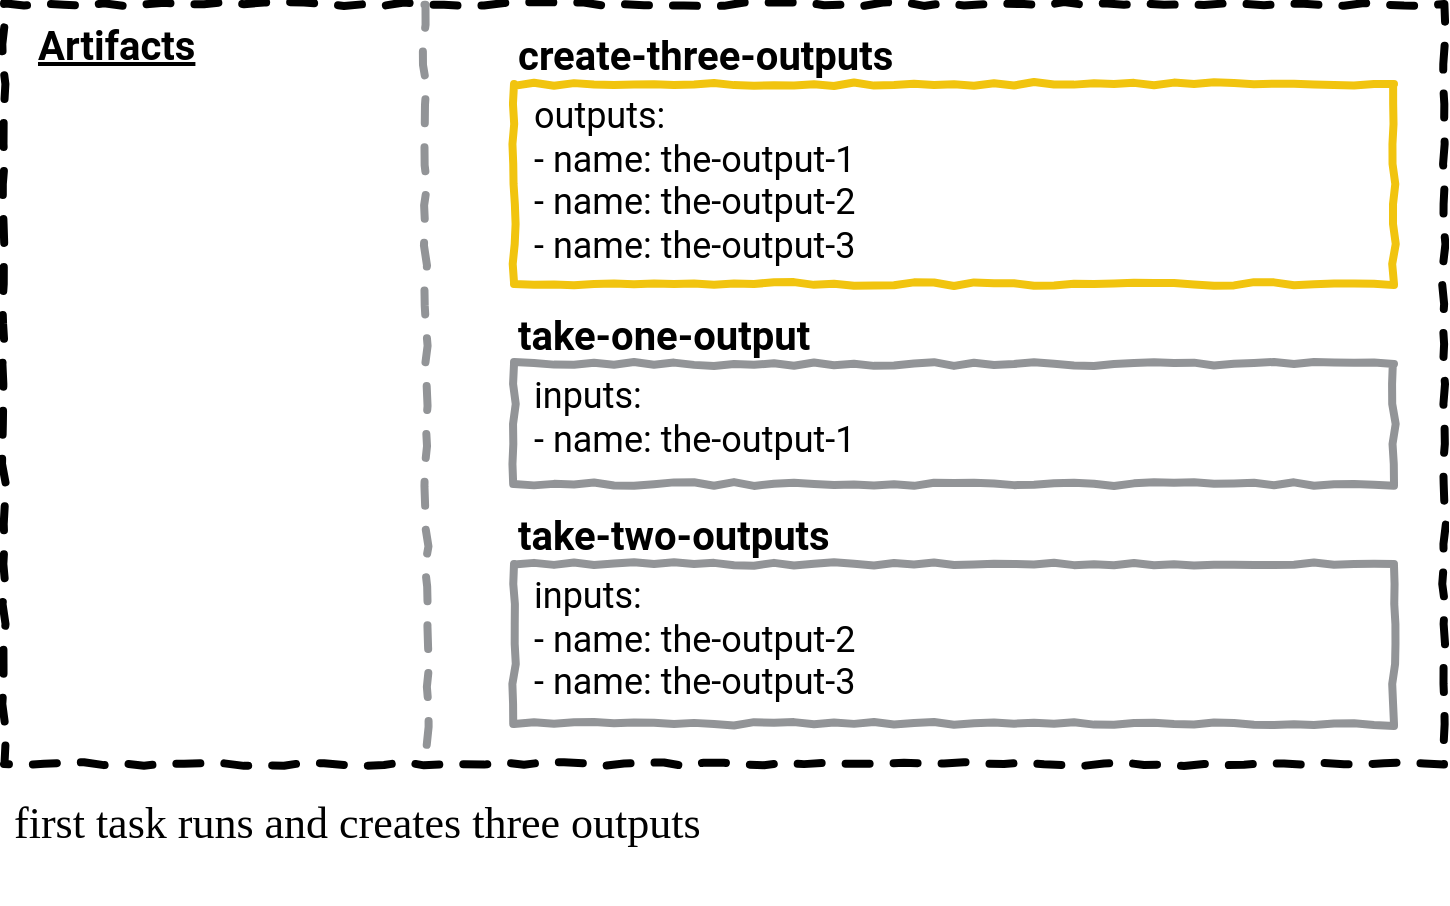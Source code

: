 <mxfile version="13.0.3" type="device" pages="7"><diagram id="9t1ggBxOnCQHxcBDeTWR" name="01"><mxGraphModel dx="737" dy="669" grid="1" gridSize="10" guides="1" tooltips="1" connect="1" arrows="0" fold="1" page="1" pageScale="1" pageWidth="850" pageHeight="1100" math="0" shadow="0" extFonts="Roboto^https://fonts.googleapis.com/css?family=Roboto|Patrick Hand^https://fonts.googleapis.com/css?family=Patrick+Hand"><root><mxCell id="0"/><mxCell id="2QSZ0C084v6sTxYEn1Su-6" value="Untitled Layer" parent="0"/><mxCell id="2QSZ0C084v6sTxYEn1Su-1" value="" style="whiteSpace=wrap;html=1;dashed=1;strokeWidth=4;comic=1;fillColor=none;spacing=2;" parent="2QSZ0C084v6sTxYEn1Su-6" vertex="1"><mxGeometry x="65" y="320" width="720" height="380" as="geometry"/></mxCell><mxCell id="2QSZ0C084v6sTxYEn1Su-10" value="first task runs and creates three outputs" style="text;html=1;strokeColor=none;fillColor=none;align=left;verticalAlign=top;whiteSpace=wrap;rounded=0;comic=1;fontFamily=Patrick Hand;FType=g;fontSize=22;" parent="2QSZ0C084v6sTxYEn1Su-6" vertex="1"><mxGeometry x="68" y="710" width="715" height="60" as="geometry"/></mxCell><mxCell id="2QSZ0C084v6sTxYEn1Su-18" value="" style="group;comic=0;" parent="2QSZ0C084v6sTxYEn1Su-6" vertex="1" connectable="0"><mxGeometry x="320" y="360" width="440" height="100" as="geometry"/></mxCell><mxCell id="2QSZ0C084v6sTxYEn1Su-12" value="&lt;b&gt;create-three-outputs&lt;br&gt;&lt;/b&gt;" style="rounded=0;whiteSpace=wrap;html=1;comic=1;strokeWidth=4;fillColor=none;fontFamily=Roboto;fontSize=20;align=left;labelPosition=center;verticalLabelPosition=top;verticalAlign=bottom;strokeColor=#f1c40f;fontColor=#000000;" parent="2QSZ0C084v6sTxYEn1Su-18" vertex="1"><mxGeometry width="440" height="100" as="geometry"/></mxCell><mxCell id="2QSZ0C084v6sTxYEn1Su-17" value="outputs:&lt;br&gt;- name: the-output-1&lt;br&gt;- name: the-output-2&lt;br&gt;- name: the-output-3" style="text;strokeColor=none;fillColor=none;align=left;verticalAlign=top;rounded=0;comic=1;fontFamily=Roboto;fontSize=18;spacing=0;labelPosition=center;verticalLabelPosition=middle;html=1;" parent="2QSZ0C084v6sTxYEn1Su-18" vertex="1"><mxGeometry x="10" width="190" height="50" as="geometry"/></mxCell><mxCell id="2QSZ0C084v6sTxYEn1Su-19" value="" style="group" parent="2QSZ0C084v6sTxYEn1Su-6" vertex="1" connectable="0"><mxGeometry x="320" y="500" width="440" height="100" as="geometry"/></mxCell><mxCell id="2QSZ0C084v6sTxYEn1Su-20" value="&lt;b&gt;take-one-output&lt;br&gt;&lt;/b&gt;" style="rounded=0;whiteSpace=wrap;html=1;comic=1;strokeWidth=4;fillColor=none;fontFamily=Roboto;fontSize=20;align=left;labelPosition=center;verticalLabelPosition=top;verticalAlign=bottom;strokeColor=#929497;" parent="2QSZ0C084v6sTxYEn1Su-19" vertex="1"><mxGeometry width="440" height="60" as="geometry"/></mxCell><mxCell id="2QSZ0C084v6sTxYEn1Su-21" value="inputs:&lt;br&gt;- name: the-output-1" style="text;strokeColor=none;fillColor=none;align=left;verticalAlign=top;rounded=0;comic=1;fontFamily=Roboto;fontSize=18;spacing=0;labelPosition=center;verticalLabelPosition=middle;html=1;" parent="2QSZ0C084v6sTxYEn1Su-19" vertex="1"><mxGeometry x="10" width="190" height="50" as="geometry"/></mxCell><mxCell id="5yH4p8zWgpjLe0zDlxVh-1" value="Artifacts" style="text;html=1;strokeColor=none;fillColor=none;align=left;verticalAlign=middle;whiteSpace=wrap;rounded=0;comic=1;fontStyle=5;fontFamily=Roboto;FType=g;fontSize=20;" parent="2QSZ0C084v6sTxYEn1Su-6" vertex="1"><mxGeometry x="80" y="330" width="90" height="20" as="geometry"/></mxCell><mxCell id="2QSZ0C084v6sTxYEn1Su-5" value="" style="endArrow=none;dashed=1;html=1;strokeWidth=4;comic=1;anchorPointDirection=0;exitX=0.292;exitY=0.001;exitDx=0;exitDy=0;exitPerimeter=0;strokeColor=#929497;entryX=0.294;entryY=1.004;entryDx=0;entryDy=0;entryPerimeter=0;" parent="2QSZ0C084v6sTxYEn1Su-6" source="2QSZ0C084v6sTxYEn1Su-1" edge="1" target="2QSZ0C084v6sTxYEn1Su-1"><mxGeometry width="50" height="50" relative="1" as="geometry"><mxPoint x="275.96" y="329" as="sourcePoint"/><mxPoint x="272" y="700" as="targetPoint"/></mxGeometry></mxCell><mxCell id="M3fkv3V034Qo1cD-mKJY-0" value="" style="group" vertex="1" connectable="0" parent="2QSZ0C084v6sTxYEn1Su-6"><mxGeometry x="320" y="600" width="440" height="100" as="geometry"/></mxCell><mxCell id="M3fkv3V034Qo1cD-mKJY-1" value="&lt;b&gt;take-two-outputs&lt;br&gt;&lt;/b&gt;" style="rounded=0;whiteSpace=wrap;html=1;comic=1;strokeWidth=4;fillColor=none;fontFamily=Roboto;fontSize=20;align=left;labelPosition=center;verticalLabelPosition=top;verticalAlign=bottom;strokeColor=#929497;" vertex="1" parent="M3fkv3V034Qo1cD-mKJY-0"><mxGeometry width="440" height="80" as="geometry"/></mxCell><mxCell id="M3fkv3V034Qo1cD-mKJY-2" value="inputs:&lt;br&gt;- name: the-output-2&lt;br&gt;- name: the-output-3" style="text;strokeColor=none;fillColor=none;align=left;verticalAlign=top;rounded=0;comic=1;fontFamily=Roboto;fontSize=18;spacing=0;labelPosition=center;verticalLabelPosition=middle;html=1;" vertex="1" parent="M3fkv3V034Qo1cD-mKJY-0"><mxGeometry x="10" width="190" height="50" as="geometry"/></mxCell></root></mxGraphModel></diagram><diagram name="Copy of 01" id="8Iaxpbp_WRnChRLUrLs-"><mxGraphModel dx="737" dy="669" grid="1" gridSize="10" guides="1" tooltips="1" connect="1" arrows="0" fold="1" page="1" pageScale="1" pageWidth="850" pageHeight="1100" math="0" shadow="0" extFonts="Roboto^https://fonts.googleapis.com/css?family=Roboto|Patrick Hand^https://fonts.googleapis.com/css?family=Patrick+Hand"><root><mxCell id="mGwAV9hrSUuBUkagv1z_-0"/><mxCell id="mGwAV9hrSUuBUkagv1z_-1" value="Untitled Layer" parent="mGwAV9hrSUuBUkagv1z_-0"/><mxCell id="mGwAV9hrSUuBUkagv1z_-2" value="" style="whiteSpace=wrap;html=1;dashed=1;strokeWidth=4;comic=1;fillColor=none;spacing=2;" vertex="1" parent="mGwAV9hrSUuBUkagv1z_-1"><mxGeometry x="65" y="320" width="720" height="380" as="geometry"/></mxCell><mxCell id="mGwAV9hrSUuBUkagv1z_-3" value="first task runs and creates three outputs" style="text;html=1;strokeColor=none;fillColor=none;align=left;verticalAlign=top;whiteSpace=wrap;rounded=0;comic=1;fontFamily=Patrick Hand;FType=g;fontSize=22;" vertex="1" parent="mGwAV9hrSUuBUkagv1z_-1"><mxGeometry x="68" y="710" width="715" height="60" as="geometry"/></mxCell><mxCell id="mGwAV9hrSUuBUkagv1z_-4" value="" style="group;comic=0;" vertex="1" connectable="0" parent="mGwAV9hrSUuBUkagv1z_-1"><mxGeometry x="320" y="360" width="440" height="100" as="geometry"/></mxCell><mxCell id="mGwAV9hrSUuBUkagv1z_-5" value="&lt;b&gt;create-three-outputs&lt;br&gt;&lt;/b&gt;" style="rounded=0;whiteSpace=wrap;html=1;comic=1;strokeWidth=4;fillColor=none;fontFamily=Roboto;fontSize=20;align=left;labelPosition=center;verticalLabelPosition=top;verticalAlign=bottom;strokeColor=#12c560;fontColor=#000000;" vertex="1" parent="mGwAV9hrSUuBUkagv1z_-4"><mxGeometry width="440" height="100" as="geometry"/></mxCell><mxCell id="mGwAV9hrSUuBUkagv1z_-6" value="outputs:&lt;br&gt;- name: the-output-1&lt;br&gt;- name: the-output-2&lt;br&gt;- name: the-output-3" style="text;strokeColor=none;fillColor=none;align=left;verticalAlign=top;rounded=0;comic=1;fontFamily=Roboto;fontSize=18;spacing=0;labelPosition=center;verticalLabelPosition=middle;html=1;" vertex="1" parent="mGwAV9hrSUuBUkagv1z_-4"><mxGeometry x="10" width="190" height="50" as="geometry"/></mxCell><mxCell id="mGwAV9hrSUuBUkagv1z_-7" value="" style="group" vertex="1" connectable="0" parent="mGwAV9hrSUuBUkagv1z_-1"><mxGeometry x="320" y="500" width="440" height="100" as="geometry"/></mxCell><mxCell id="mGwAV9hrSUuBUkagv1z_-8" value="&lt;b&gt;take-one-output&lt;br&gt;&lt;/b&gt;" style="rounded=0;whiteSpace=wrap;html=1;comic=1;strokeWidth=4;fillColor=none;fontFamily=Roboto;fontSize=20;align=left;labelPosition=center;verticalLabelPosition=top;verticalAlign=bottom;strokeColor=#929497;" vertex="1" parent="mGwAV9hrSUuBUkagv1z_-7"><mxGeometry width="440" height="60" as="geometry"/></mxCell><mxCell id="mGwAV9hrSUuBUkagv1z_-9" value="inputs:&lt;br&gt;- name: the-output-1" style="text;strokeColor=none;fillColor=none;align=left;verticalAlign=top;rounded=0;comic=1;fontFamily=Roboto;fontSize=18;spacing=0;labelPosition=center;verticalLabelPosition=middle;html=1;" vertex="1" parent="mGwAV9hrSUuBUkagv1z_-7"><mxGeometry x="10" width="190" height="50" as="geometry"/></mxCell><mxCell id="mGwAV9hrSUuBUkagv1z_-10" value="Artifacts" style="text;html=1;strokeColor=none;fillColor=none;align=left;verticalAlign=middle;whiteSpace=wrap;rounded=0;comic=1;fontStyle=5;fontFamily=Roboto;FType=g;fontSize=20;" vertex="1" parent="mGwAV9hrSUuBUkagv1z_-1"><mxGeometry x="80" y="330" width="90" height="20" as="geometry"/></mxCell><mxCell id="mGwAV9hrSUuBUkagv1z_-11" value="" style="endArrow=none;dashed=1;html=1;strokeWidth=4;comic=1;anchorPointDirection=0;exitX=0.292;exitY=0.001;exitDx=0;exitDy=0;exitPerimeter=0;strokeColor=#929497;entryX=0.294;entryY=1.004;entryDx=0;entryDy=0;entryPerimeter=0;" edge="1" parent="mGwAV9hrSUuBUkagv1z_-1" source="mGwAV9hrSUuBUkagv1z_-2" target="mGwAV9hrSUuBUkagv1z_-2"><mxGeometry width="50" height="50" relative="1" as="geometry"><mxPoint x="275.96" y="329" as="sourcePoint"/><mxPoint x="272" y="700" as="targetPoint"/></mxGeometry></mxCell><mxCell id="mGwAV9hrSUuBUkagv1z_-12" value="" style="group" vertex="1" connectable="0" parent="mGwAV9hrSUuBUkagv1z_-1"><mxGeometry x="320" y="600" width="440" height="100" as="geometry"/></mxCell><mxCell id="mGwAV9hrSUuBUkagv1z_-13" value="&lt;b&gt;take-two-outputs&lt;br&gt;&lt;/b&gt;" style="rounded=0;whiteSpace=wrap;html=1;comic=1;strokeWidth=4;fillColor=none;fontFamily=Roboto;fontSize=20;align=left;labelPosition=center;verticalLabelPosition=top;verticalAlign=bottom;strokeColor=#929497;" vertex="1" parent="mGwAV9hrSUuBUkagv1z_-12"><mxGeometry width="440" height="80" as="geometry"/></mxCell><mxCell id="mGwAV9hrSUuBUkagv1z_-14" value="inputs:&lt;br&gt;- name: the-output-2&lt;br&gt;- name: the-output-3" style="text;strokeColor=none;fillColor=none;align=left;verticalAlign=top;rounded=0;comic=1;fontFamily=Roboto;fontSize=18;spacing=0;labelPosition=center;verticalLabelPosition=middle;html=1;" vertex="1" parent="mGwAV9hrSUuBUkagv1z_-12"><mxGeometry x="10" width="190" height="50" as="geometry"/></mxCell><mxCell id="9Kq0LtX-aHDnS99FkqGK-0" value="" style="group" vertex="1" connectable="0" parent="mGwAV9hrSUuBUkagv1z_-1"><mxGeometry x="80" y="360" width="160" height="130" as="geometry"/></mxCell><mxCell id="9Kq0LtX-aHDnS99FkqGK-1" value="" style="shape=card;whiteSpace=wrap;html=1;comic=1;strokeWidth=2;fillColor=none;direction=south;" vertex="1" parent="9Kq0LtX-aHDnS99FkqGK-0"><mxGeometry width="160" height="60" as="geometry"/></mxCell><mxCell id="9Kq0LtX-aHDnS99FkqGK-2" value="the-output-1" style="text;html=1;strokeColor=none;fillColor=none;align=left;verticalAlign=middle;whiteSpace=wrap;rounded=0;comic=1;fontFamily=Roboto;fontSize=20;fontStyle=1" vertex="1" parent="9Kq0LtX-aHDnS99FkqGK-0"><mxGeometry x="4" y="3" width="126" height="20" as="geometry"/></mxCell><mxCell id="9Kq0LtX-aHDnS99FkqGK-3" value="./file" style="text;html=1;strokeColor=none;fillColor=none;align=center;verticalAlign=middle;whiteSpace=wrap;rounded=0;comic=1;fontFamily=Roboto;fontSize=18;" vertex="1" parent="9Kq0LtX-aHDnS99FkqGK-0"><mxGeometry x="4" y="32" width="40" height="20" as="geometry"/></mxCell><mxCell id="9Kq0LtX-aHDnS99FkqGK-4" value="" style="endArrow=none;html=1;strokeColor=#000000;strokeWidth=2;fontFamily=Roboto;fontSize=18;exitX=0.5;exitY=1;exitDx=0;exitDy=0;exitPerimeter=0;anchorPointDirection=0;" edge="1" parent="9Kq0LtX-aHDnS99FkqGK-0" source="9Kq0LtX-aHDnS99FkqGK-1"><mxGeometry width="50" height="50" relative="1" as="geometry"><mxPoint x="110" y="80" as="sourcePoint"/><mxPoint x="160" y="30" as="targetPoint"/></mxGeometry></mxCell><mxCell id="APPRxNCk5j44MkCmIzw1-0" value="" style="endArrow=none;html=1;strokeColor=#4A90E2;strokeWidth=2;fontFamily=Roboto;fontSize=20;entryX=-0.001;entryY=0.437;entryDx=0;entryDy=0;entryPerimeter=0;exitX=0.688;exitY=-0.004;exitDx=0;exitDy=0;exitPerimeter=0;startArrow=block;startFill=1;comic=0;curved=1;" edge="1" parent="mGwAV9hrSUuBUkagv1z_-1"><mxGeometry width="50" height="50" relative="1" as="geometry"><mxPoint x="240.64" y="401.28" as="sourcePoint"/><mxPoint x="319.56" y="403.7" as="targetPoint"/><Array as="points"><mxPoint x="290" y="390"/></Array></mxGeometry></mxCell><mxCell id="APPRxNCk5j44MkCmIzw1-1" value="" style="group" vertex="1" connectable="0" parent="mGwAV9hrSUuBUkagv1z_-1"><mxGeometry x="80" y="430" width="160" height="130" as="geometry"/></mxCell><mxCell id="APPRxNCk5j44MkCmIzw1-2" value="" style="shape=card;whiteSpace=wrap;html=1;comic=1;strokeWidth=2;fillColor=none;direction=south;" vertex="1" parent="APPRxNCk5j44MkCmIzw1-1"><mxGeometry width="160" height="60" as="geometry"/></mxCell><mxCell id="APPRxNCk5j44MkCmIzw1-3" value="the-output-2" style="text;html=1;strokeColor=none;fillColor=none;align=left;verticalAlign=middle;whiteSpace=wrap;rounded=0;comic=1;fontFamily=Roboto;fontSize=20;fontStyle=1" vertex="1" parent="APPRxNCk5j44MkCmIzw1-1"><mxGeometry x="4" y="3" width="126" height="20" as="geometry"/></mxCell><mxCell id="APPRxNCk5j44MkCmIzw1-4" value="./file" style="text;html=1;strokeColor=none;fillColor=none;align=center;verticalAlign=middle;whiteSpace=wrap;rounded=0;comic=1;fontFamily=Roboto;fontSize=18;" vertex="1" parent="APPRxNCk5j44MkCmIzw1-1"><mxGeometry x="4" y="32" width="40" height="20" as="geometry"/></mxCell><mxCell id="APPRxNCk5j44MkCmIzw1-5" value="" style="endArrow=none;html=1;strokeColor=#000000;strokeWidth=2;fontFamily=Roboto;fontSize=18;exitX=0.5;exitY=1;exitDx=0;exitDy=0;exitPerimeter=0;anchorPointDirection=0;" edge="1" parent="APPRxNCk5j44MkCmIzw1-1" source="APPRxNCk5j44MkCmIzw1-2"><mxGeometry width="50" height="50" relative="1" as="geometry"><mxPoint x="110" y="80" as="sourcePoint"/><mxPoint x="160" y="30" as="targetPoint"/></mxGeometry></mxCell><mxCell id="APPRxNCk5j44MkCmIzw1-6" value="" style="group" vertex="1" connectable="0" parent="mGwAV9hrSUuBUkagv1z_-1"><mxGeometry x="80" y="500" width="160" height="130" as="geometry"/></mxCell><mxCell id="APPRxNCk5j44MkCmIzw1-7" value="" style="shape=card;whiteSpace=wrap;html=1;comic=1;strokeWidth=2;fillColor=none;direction=south;" vertex="1" parent="APPRxNCk5j44MkCmIzw1-6"><mxGeometry width="160" height="60" as="geometry"/></mxCell><mxCell id="APPRxNCk5j44MkCmIzw1-8" value="the-output-3" style="text;html=1;strokeColor=none;fillColor=none;align=left;verticalAlign=middle;whiteSpace=wrap;rounded=0;comic=1;fontFamily=Roboto;fontSize=20;fontStyle=1" vertex="1" parent="APPRxNCk5j44MkCmIzw1-6"><mxGeometry x="4" y="3" width="126" height="20" as="geometry"/></mxCell><mxCell id="APPRxNCk5j44MkCmIzw1-9" value="./file" style="text;html=1;strokeColor=none;fillColor=none;align=center;verticalAlign=middle;whiteSpace=wrap;rounded=0;comic=1;fontFamily=Roboto;fontSize=18;" vertex="1" parent="APPRxNCk5j44MkCmIzw1-6"><mxGeometry x="4" y="32" width="40" height="20" as="geometry"/></mxCell><mxCell id="APPRxNCk5j44MkCmIzw1-10" value="" style="endArrow=none;html=1;strokeColor=#000000;strokeWidth=2;fontFamily=Roboto;fontSize=18;exitX=0.5;exitY=1;exitDx=0;exitDy=0;exitPerimeter=0;anchorPointDirection=0;" edge="1" parent="APPRxNCk5j44MkCmIzw1-6" source="APPRxNCk5j44MkCmIzw1-7"><mxGeometry width="50" height="50" relative="1" as="geometry"><mxPoint x="110" y="80" as="sourcePoint"/><mxPoint x="160" y="30" as="targetPoint"/></mxGeometry></mxCell><mxCell id="APPRxNCk5j44MkCmIzw1-11" value="" style="endArrow=none;html=1;strokeColor=#4A90E2;strokeWidth=2;fontFamily=Roboto;fontSize=20;exitX=0;exitY=0;exitDx=45;exitDy=0;exitPerimeter=0;startArrow=block;startFill=1;comic=0;curved=1;" edge="1" parent="mGwAV9hrSUuBUkagv1z_-1" source="APPRxNCk5j44MkCmIzw1-2"><mxGeometry width="50" height="50" relative="1" as="geometry"><mxPoint x="250.64" y="411.28" as="sourcePoint"/><mxPoint x="320" y="406" as="targetPoint"/><Array as="points"><mxPoint x="260" y="475"/></Array></mxGeometry></mxCell><mxCell id="APPRxNCk5j44MkCmIzw1-12" value="" style="endArrow=none;html=1;strokeColor=#4A90E2;strokeWidth=2;fontFamily=Roboto;fontSize=20;exitX=0;exitY=0;exitDx=45;exitDy=0;exitPerimeter=0;startArrow=block;startFill=1;comic=0;curved=1;" edge="1" parent="mGwAV9hrSUuBUkagv1z_-1" source="APPRxNCk5j44MkCmIzw1-7"><mxGeometry width="50" height="50" relative="1" as="geometry"><mxPoint x="260.64" y="421.28" as="sourcePoint"/><mxPoint x="318" y="406" as="targetPoint"/><Array as="points"><mxPoint x="280" y="545"/></Array></mxGeometry></mxCell></root></mxGraphModel></diagram><diagram name="02" id="WcVoypxIX7AcGVe4WZ3n"><mxGraphModel dx="1106" dy="1003" grid="1" gridSize="10" guides="1" tooltips="1" connect="1" arrows="0" fold="1" page="1" pageScale="1" pageWidth="850" pageHeight="1100" math="0" shadow="0" extFonts="Roboto^https://fonts.googleapis.com/css?family=Roboto|Patrick Hand^https://fonts.googleapis.com/css?family=Patrick+Hand"><root><mxCell id="NWeRFtSvlAsP3nlMeRJq-0"/><mxCell id="NWeRFtSvlAsP3nlMeRJq-1" value="Untitled Layer" parent="NWeRFtSvlAsP3nlMeRJq-0"/><mxCell id="NWeRFtSvlAsP3nlMeRJq-2" value="" style="whiteSpace=wrap;html=1;dashed=1;strokeWidth=4;comic=1;fillColor=none;spacing=2;" parent="NWeRFtSvlAsP3nlMeRJq-1" vertex="1"><mxGeometry x="65" y="320" width="720" height="360" as="geometry"/></mxCell><mxCell id="NWeRFtSvlAsP3nlMeRJq-3" value="&quot;the-output&quot; is saved as an artifact. It contains a single file" style="text;html=1;strokeColor=none;fillColor=none;align=left;verticalAlign=top;whiteSpace=wrap;rounded=0;comic=1;fontFamily=Patrick Hand;FType=g;fontSize=22;" parent="NWeRFtSvlAsP3nlMeRJq-1" vertex="1"><mxGeometry x="68" y="690" width="715" height="60" as="geometry"/></mxCell><mxCell id="NWeRFtSvlAsP3nlMeRJq-4" value="" style="group;comic=0;" parent="NWeRFtSvlAsP3nlMeRJq-1" vertex="1" connectable="0"><mxGeometry x="320" y="360" width="440" height="100" as="geometry"/></mxCell><mxCell id="NWeRFtSvlAsP3nlMeRJq-5" value="&lt;b&gt;create-one-output&lt;br&gt;&lt;/b&gt;" style="rounded=0;whiteSpace=wrap;html=1;comic=1;strokeWidth=4;fillColor=none;fontFamily=Roboto;fontSize=20;align=left;labelPosition=center;verticalLabelPosition=top;verticalAlign=bottom;strokeColor=#12c560;fontColor=#000000;" parent="NWeRFtSvlAsP3nlMeRJq-4" vertex="1"><mxGeometry width="440" height="60" as="geometry"/></mxCell><mxCell id="NWeRFtSvlAsP3nlMeRJq-6" value="outputs:&lt;br&gt;- name: the-output" style="text;strokeColor=none;fillColor=none;align=left;verticalAlign=top;rounded=0;comic=1;fontFamily=Roboto;fontSize=18;spacing=0;labelPosition=center;verticalLabelPosition=middle;html=1;" parent="NWeRFtSvlAsP3nlMeRJq-4" vertex="1"><mxGeometry x="10" width="190" height="50" as="geometry"/></mxCell><mxCell id="NWeRFtSvlAsP3nlMeRJq-7" value="" style="group" parent="NWeRFtSvlAsP3nlMeRJq-1" vertex="1" connectable="0"><mxGeometry x="320" y="460" width="440" height="100" as="geometry"/></mxCell><mxCell id="NWeRFtSvlAsP3nlMeRJq-8" value="&lt;b&gt;add-file-to-previous-output&lt;br&gt;&lt;/b&gt;" style="rounded=0;whiteSpace=wrap;html=1;comic=1;strokeWidth=4;fillColor=none;fontFamily=Roboto;fontSize=20;align=left;labelPosition=center;verticalLabelPosition=top;verticalAlign=bottom;strokeColor=#929497;" parent="NWeRFtSvlAsP3nlMeRJq-7" vertex="1"><mxGeometry width="440" height="100" as="geometry"/></mxCell><mxCell id="NWeRFtSvlAsP3nlMeRJq-9" value="inputs:&lt;br&gt;- name: the-output&lt;br&gt;outputs:&lt;br&gt;- name: the-output" style="text;strokeColor=none;fillColor=none;align=left;verticalAlign=top;rounded=0;comic=1;fontFamily=Roboto;fontSize=18;spacing=0;labelPosition=center;verticalLabelPosition=middle;html=1;" parent="NWeRFtSvlAsP3nlMeRJq-7" vertex="1"><mxGeometry x="10" width="190" height="100" as="geometry"/></mxCell><mxCell id="NWeRFtSvlAsP3nlMeRJq-10" value="Artifacts" style="text;html=1;strokeColor=none;fillColor=none;align=left;verticalAlign=middle;whiteSpace=wrap;rounded=0;comic=1;fontStyle=5;fontFamily=Roboto;FType=g;fontSize=20;" parent="NWeRFtSvlAsP3nlMeRJq-1" vertex="1"><mxGeometry x="80" y="330" width="90" height="20" as="geometry"/></mxCell><mxCell id="NWeRFtSvlAsP3nlMeRJq-11" value="" style="endArrow=none;dashed=1;html=1;strokeWidth=4;comic=1;anchorPointDirection=0;exitX=0.292;exitY=0.001;exitDx=0;exitDy=0;exitPerimeter=0;strokeColor=#929497;" parent="NWeRFtSvlAsP3nlMeRJq-1" source="NWeRFtSvlAsP3nlMeRJq-2" edge="1"><mxGeometry width="50" height="50" relative="1" as="geometry"><mxPoint x="275.96" y="329" as="sourcePoint"/><mxPoint x="274" y="680" as="targetPoint"/></mxGeometry></mxCell><mxCell id="NWeRFtSvlAsP3nlMeRJq-12" value="" style="group" parent="NWeRFtSvlAsP3nlMeRJq-1" vertex="1" connectable="0"><mxGeometry x="320" y="600" width="440" height="100" as="geometry"/></mxCell><mxCell id="NWeRFtSvlAsP3nlMeRJq-13" value="&lt;b&gt;read-output-from-previous-step&lt;br&gt;&lt;/b&gt;" style="rounded=0;whiteSpace=wrap;html=1;comic=1;strokeWidth=4;fillColor=none;fontFamily=Roboto;fontSize=20;align=left;labelPosition=center;verticalLabelPosition=top;verticalAlign=bottom;strokeColor=#929497;" parent="NWeRFtSvlAsP3nlMeRJq-12" vertex="1"><mxGeometry width="440" height="60" as="geometry"/></mxCell><mxCell id="NWeRFtSvlAsP3nlMeRJq-14" value="inputs:&lt;br&gt;- name: the-output" style="text;strokeColor=none;fillColor=none;align=left;verticalAlign=top;rounded=0;comic=1;fontFamily=Roboto;fontSize=18;spacing=0;labelPosition=center;verticalLabelPosition=middle;html=1;" parent="NWeRFtSvlAsP3nlMeRJq-12" vertex="1"><mxGeometry x="10" width="190" height="60" as="geometry"/></mxCell><mxCell id="5MyD3hXliPhY8ObjULfq-0" value="" style="group" parent="NWeRFtSvlAsP3nlMeRJq-1" vertex="1" connectable="0"><mxGeometry x="80" y="360" width="160" height="130" as="geometry"/></mxCell><mxCell id="5MyD3hXliPhY8ObjULfq-1" value="" style="shape=card;whiteSpace=wrap;html=1;comic=1;strokeWidth=2;fillColor=none;direction=south;" parent="5MyD3hXliPhY8ObjULfq-0" vertex="1"><mxGeometry width="160" height="60" as="geometry"/></mxCell><mxCell id="5MyD3hXliPhY8ObjULfq-2" value="the-output" style="text;html=1;strokeColor=none;fillColor=none;align=left;verticalAlign=middle;whiteSpace=wrap;rounded=0;comic=1;fontFamily=Roboto;fontSize=20;fontStyle=1" parent="5MyD3hXliPhY8ObjULfq-0" vertex="1"><mxGeometry x="4" y="3" width="126" height="20" as="geometry"/></mxCell><mxCell id="5MyD3hXliPhY8ObjULfq-3" value="./file1" style="text;html=1;strokeColor=none;fillColor=none;align=center;verticalAlign=middle;whiteSpace=wrap;rounded=0;comic=1;fontFamily=Roboto;fontSize=18;" parent="5MyD3hXliPhY8ObjULfq-0" vertex="1"><mxGeometry x="4" y="32" width="40" height="20" as="geometry"/></mxCell><mxCell id="5MyD3hXliPhY8ObjULfq-4" value="" style="endArrow=none;html=1;strokeColor=#000000;strokeWidth=2;fontFamily=Roboto;fontSize=18;exitX=0.5;exitY=1;exitDx=0;exitDy=0;exitPerimeter=0;anchorPointDirection=0;" parent="5MyD3hXliPhY8ObjULfq-0" source="5MyD3hXliPhY8ObjULfq-1" edge="1"><mxGeometry width="50" height="50" relative="1" as="geometry"><mxPoint x="110" y="80" as="sourcePoint"/><mxPoint x="160" y="30" as="targetPoint"/></mxGeometry></mxCell><mxCell id="Vgbv3ct-Ebbbn9kIba5l-0" value="" style="endArrow=none;html=1;strokeColor=#4A90E2;strokeWidth=2;fontFamily=Roboto;fontSize=20;entryX=-0.001;entryY=0.437;entryDx=0;entryDy=0;entryPerimeter=0;exitX=0.688;exitY=-0.004;exitDx=0;exitDy=0;exitPerimeter=0;startArrow=block;startFill=1;comic=0;curved=1;" parent="NWeRFtSvlAsP3nlMeRJq-1" edge="1"><mxGeometry width="50" height="50" relative="1" as="geometry"><mxPoint x="240.64" y="401.28" as="sourcePoint"/><mxPoint x="319.56" y="403.7" as="targetPoint"/><Array as="points"><mxPoint x="290" y="390"/></Array></mxGeometry></mxCell></root></mxGraphModel></diagram><diagram name="03" id="6wvvbQJMIrqA_H_wr-gN"><mxGraphModel dx="737" dy="669" grid="1" gridSize="10" guides="1" tooltips="1" connect="1" arrows="0" fold="1" page="1" pageScale="1" pageWidth="850" pageHeight="1100" math="0" shadow="0" extFonts="Roboto^https://fonts.googleapis.com/css?family=Roboto|Patrick Hand^https://fonts.googleapis.com/css?family=Patrick+Hand"><root><mxCell id="J6Ghr3mR11CtlSPdODOV-0"/><mxCell id="J6Ghr3mR11CtlSPdODOV-1" value="Untitled Layer" parent="J6Ghr3mR11CtlSPdODOV-0"/><mxCell id="J6Ghr3mR11CtlSPdODOV-2" value="" style="whiteSpace=wrap;html=1;dashed=1;strokeWidth=4;comic=1;fillColor=none;spacing=2;" vertex="1" parent="J6Ghr3mR11CtlSPdODOV-1"><mxGeometry x="65" y="320" width="720" height="360" as="geometry"/></mxCell><mxCell id="J6Ghr3mR11CtlSPdODOV-3" value="&quot;the-output&quot; is sent to the second task where &quot;file2&quot; is added" style="text;html=1;strokeColor=none;fillColor=none;align=left;verticalAlign=top;whiteSpace=wrap;rounded=0;comic=1;fontFamily=Patrick Hand;FType=g;fontSize=22;" vertex="1" parent="J6Ghr3mR11CtlSPdODOV-1"><mxGeometry x="68" y="690" width="715" height="60" as="geometry"/></mxCell><mxCell id="J6Ghr3mR11CtlSPdODOV-4" value="" style="group;comic=0;" vertex="1" connectable="0" parent="J6Ghr3mR11CtlSPdODOV-1"><mxGeometry x="320" y="360" width="440" height="100" as="geometry"/></mxCell><mxCell id="J6Ghr3mR11CtlSPdODOV-5" value="&lt;b&gt;create-one-output&lt;br&gt;&lt;/b&gt;" style="rounded=0;whiteSpace=wrap;html=1;comic=1;strokeWidth=4;fillColor=none;fontFamily=Roboto;fontSize=20;align=left;labelPosition=center;verticalLabelPosition=top;verticalAlign=bottom;strokeColor=#12c560;fontColor=#000000;" vertex="1" parent="J6Ghr3mR11CtlSPdODOV-4"><mxGeometry width="440" height="60" as="geometry"/></mxCell><mxCell id="J6Ghr3mR11CtlSPdODOV-6" value="outputs:&lt;br&gt;- name: the-output" style="text;strokeColor=none;fillColor=none;align=left;verticalAlign=top;rounded=0;comic=1;fontFamily=Roboto;fontSize=18;spacing=0;labelPosition=center;verticalLabelPosition=middle;html=1;" vertex="1" parent="J6Ghr3mR11CtlSPdODOV-4"><mxGeometry x="10" width="190" height="50" as="geometry"/></mxCell><mxCell id="J6Ghr3mR11CtlSPdODOV-7" value="" style="group" vertex="1" connectable="0" parent="J6Ghr3mR11CtlSPdODOV-1"><mxGeometry x="320" y="460" width="440" height="100" as="geometry"/></mxCell><mxCell id="J6Ghr3mR11CtlSPdODOV-8" value="&lt;b&gt;add-file-to-previous-output&lt;br&gt;&lt;/b&gt;" style="rounded=0;whiteSpace=wrap;html=1;comic=1;strokeWidth=4;fillColor=none;fontFamily=Roboto;fontSize=20;align=left;labelPosition=center;verticalLabelPosition=top;verticalAlign=bottom;strokeColor=#f1c40f;fontColor=#000000;" vertex="1" parent="J6Ghr3mR11CtlSPdODOV-7"><mxGeometry width="440" height="100" as="geometry"/></mxCell><mxCell id="J6Ghr3mR11CtlSPdODOV-9" value="inputs:&lt;br&gt;- name: the-output&lt;br&gt;outputs:&lt;br&gt;- name: the-output" style="text;strokeColor=none;fillColor=none;align=left;verticalAlign=top;rounded=0;comic=1;fontFamily=Roboto;fontSize=18;spacing=0;labelPosition=center;verticalLabelPosition=middle;html=1;" vertex="1" parent="J6Ghr3mR11CtlSPdODOV-7"><mxGeometry x="10" width="190" height="100" as="geometry"/></mxCell><mxCell id="J6Ghr3mR11CtlSPdODOV-10" value="Artifacts" style="text;html=1;strokeColor=none;fillColor=none;align=left;verticalAlign=middle;whiteSpace=wrap;rounded=0;comic=1;fontStyle=5;fontFamily=Roboto;FType=g;fontSize=20;" vertex="1" parent="J6Ghr3mR11CtlSPdODOV-1"><mxGeometry x="80" y="330" width="90" height="20" as="geometry"/></mxCell><mxCell id="J6Ghr3mR11CtlSPdODOV-11" value="" style="endArrow=none;dashed=1;html=1;strokeWidth=4;comic=1;anchorPointDirection=0;exitX=0.292;exitY=0.001;exitDx=0;exitDy=0;exitPerimeter=0;strokeColor=#929497;" edge="1" parent="J6Ghr3mR11CtlSPdODOV-1" source="J6Ghr3mR11CtlSPdODOV-2"><mxGeometry width="50" height="50" relative="1" as="geometry"><mxPoint x="275.96" y="329" as="sourcePoint"/><mxPoint x="274" y="680" as="targetPoint"/></mxGeometry></mxCell><mxCell id="J6Ghr3mR11CtlSPdODOV-12" value="" style="group" vertex="1" connectable="0" parent="J6Ghr3mR11CtlSPdODOV-1"><mxGeometry x="320" y="600" width="440" height="100" as="geometry"/></mxCell><mxCell id="J6Ghr3mR11CtlSPdODOV-13" value="&lt;b&gt;read-output-from-previous-step&lt;br&gt;&lt;/b&gt;" style="rounded=0;whiteSpace=wrap;html=1;comic=1;strokeWidth=4;fillColor=none;fontFamily=Roboto;fontSize=20;align=left;labelPosition=center;verticalLabelPosition=top;verticalAlign=bottom;strokeColor=#929497;" vertex="1" parent="J6Ghr3mR11CtlSPdODOV-12"><mxGeometry width="440" height="60" as="geometry"/></mxCell><mxCell id="J6Ghr3mR11CtlSPdODOV-14" value="inputs:&lt;br&gt;- name: the-output" style="text;strokeColor=none;fillColor=none;align=left;verticalAlign=top;rounded=0;comic=1;fontFamily=Roboto;fontSize=18;spacing=0;labelPosition=center;verticalLabelPosition=middle;html=1;" vertex="1" parent="J6Ghr3mR11CtlSPdODOV-12"><mxGeometry x="10" width="190" height="60" as="geometry"/></mxCell><mxCell id="J6Ghr3mR11CtlSPdODOV-15" value="" style="group" vertex="1" connectable="0" parent="J6Ghr3mR11CtlSPdODOV-1"><mxGeometry x="80" y="360" width="160" height="130" as="geometry"/></mxCell><mxCell id="J6Ghr3mR11CtlSPdODOV-16" value="" style="shape=card;whiteSpace=wrap;html=1;comic=1;strokeWidth=2;fillColor=none;direction=south;" vertex="1" parent="J6Ghr3mR11CtlSPdODOV-15"><mxGeometry width="160" height="60" as="geometry"/></mxCell><mxCell id="J6Ghr3mR11CtlSPdODOV-17" value="the-output" style="text;html=1;strokeColor=none;fillColor=none;align=left;verticalAlign=middle;whiteSpace=wrap;rounded=0;comic=1;fontFamily=Roboto;fontSize=20;fontStyle=1" vertex="1" parent="J6Ghr3mR11CtlSPdODOV-15"><mxGeometry x="4" y="3" width="126" height="20" as="geometry"/></mxCell><mxCell id="J6Ghr3mR11CtlSPdODOV-18" value="./file1" style="text;html=1;strokeColor=none;fillColor=none;align=center;verticalAlign=middle;whiteSpace=wrap;rounded=0;comic=1;fontFamily=Roboto;fontSize=18;" vertex="1" parent="J6Ghr3mR11CtlSPdODOV-15"><mxGeometry x="4" y="32" width="40" height="20" as="geometry"/></mxCell><mxCell id="J6Ghr3mR11CtlSPdODOV-19" value="" style="endArrow=none;html=1;strokeColor=#000000;strokeWidth=2;fontFamily=Roboto;fontSize=18;exitX=0.5;exitY=1;exitDx=0;exitDy=0;exitPerimeter=0;anchorPointDirection=0;" edge="1" parent="J6Ghr3mR11CtlSPdODOV-15" source="J6Ghr3mR11CtlSPdODOV-16"><mxGeometry width="50" height="50" relative="1" as="geometry"><mxPoint x="110" y="80" as="sourcePoint"/><mxPoint x="160" y="30" as="targetPoint"/></mxGeometry></mxCell><mxCell id="J6Ghr3mR11CtlSPdODOV-20" value="" style="endArrow=block;html=1;strokeColor=#4A90E2;strokeWidth=2;fontFamily=Roboto;fontSize=20;entryX=0;entryY=0.5;entryDx=0;entryDy=0;exitX=1.017;exitY=0.252;exitDx=0;exitDy=0;exitPerimeter=0;startArrow=none;startFill=0;comic=0;curved=1;endFill=1;" edge="1" parent="J6Ghr3mR11CtlSPdODOV-1" target="J6Ghr3mR11CtlSPdODOV-8" source="J6Ghr3mR11CtlSPdODOV-16"><mxGeometry width="50" height="50" relative="1" as="geometry"><mxPoint x="240.64" y="401.28" as="sourcePoint"/><mxPoint x="319.56" y="403.7" as="targetPoint"/><Array as="points"><mxPoint x="200" y="520"/></Array></mxGeometry></mxCell></root></mxGraphModel></diagram><diagram name="04" id="iyz1Ac5nHfhadce08BDn"><mxGraphModel dx="737" dy="669" grid="1" gridSize="10" guides="1" tooltips="1" connect="1" arrows="0" fold="1" page="1" pageScale="1" pageWidth="850" pageHeight="1100" math="0" shadow="0" extFonts="Roboto^https://fonts.googleapis.com/css?family=Roboto|Patrick Hand^https://fonts.googleapis.com/css?family=Patrick+Hand"><root><mxCell id="ZGhyVr-pw1sgvW8ti-57-0"/><mxCell id="ZGhyVr-pw1sgvW8ti-57-1" value="Untitled Layer" parent="ZGhyVr-pw1sgvW8ti-57-0"/><mxCell id="ZGhyVr-pw1sgvW8ti-57-2" value="" style="whiteSpace=wrap;html=1;dashed=1;strokeWidth=4;comic=1;fillColor=none;spacing=2;" vertex="1" parent="ZGhyVr-pw1sgvW8ti-57-1"><mxGeometry x="65" y="320" width="720" height="360" as="geometry"/></mxCell><mxCell id="ZGhyVr-pw1sgvW8ti-57-3" value="when the second task finishes &quot;the-output&quot; is overwritten with the contents of the task" style="text;html=1;strokeColor=none;fillColor=none;align=left;verticalAlign=top;whiteSpace=wrap;rounded=0;comic=1;fontFamily=Patrick Hand;FType=g;fontSize=22;" vertex="1" parent="ZGhyVr-pw1sgvW8ti-57-1"><mxGeometry x="68" y="690" width="715" height="60" as="geometry"/></mxCell><mxCell id="ZGhyVr-pw1sgvW8ti-57-4" value="" style="group;comic=0;" vertex="1" connectable="0" parent="ZGhyVr-pw1sgvW8ti-57-1"><mxGeometry x="320" y="360" width="440" height="100" as="geometry"/></mxCell><mxCell id="ZGhyVr-pw1sgvW8ti-57-5" value="&lt;b&gt;create-one-output&lt;br&gt;&lt;/b&gt;" style="rounded=0;whiteSpace=wrap;html=1;comic=1;strokeWidth=4;fillColor=none;fontFamily=Roboto;fontSize=20;align=left;labelPosition=center;verticalLabelPosition=top;verticalAlign=bottom;strokeColor=#12c560;fontColor=#000000;" vertex="1" parent="ZGhyVr-pw1sgvW8ti-57-4"><mxGeometry width="440" height="60" as="geometry"/></mxCell><mxCell id="ZGhyVr-pw1sgvW8ti-57-6" value="outputs:&lt;br&gt;- name: the-output" style="text;strokeColor=none;fillColor=none;align=left;verticalAlign=top;rounded=0;comic=1;fontFamily=Roboto;fontSize=18;spacing=0;labelPosition=center;verticalLabelPosition=middle;html=1;" vertex="1" parent="ZGhyVr-pw1sgvW8ti-57-4"><mxGeometry x="10" width="190" height="50" as="geometry"/></mxCell><mxCell id="ZGhyVr-pw1sgvW8ti-57-7" value="" style="group" vertex="1" connectable="0" parent="ZGhyVr-pw1sgvW8ti-57-1"><mxGeometry x="320" y="460" width="440" height="100" as="geometry"/></mxCell><mxCell id="ZGhyVr-pw1sgvW8ti-57-8" value="&lt;b&gt;add-file-to-previous-output&lt;br&gt;&lt;/b&gt;" style="rounded=0;whiteSpace=wrap;html=1;comic=1;strokeWidth=4;fillColor=none;fontFamily=Roboto;fontSize=20;align=left;labelPosition=center;verticalLabelPosition=top;verticalAlign=bottom;strokeColor=#12c560;fontColor=#000000;" vertex="1" parent="ZGhyVr-pw1sgvW8ti-57-7"><mxGeometry width="440" height="100" as="geometry"/></mxCell><mxCell id="ZGhyVr-pw1sgvW8ti-57-9" value="inputs:&lt;br&gt;- name: the-output&lt;br&gt;outputs:&lt;br&gt;- name: the-output" style="text;strokeColor=none;fillColor=none;align=left;verticalAlign=top;rounded=0;comic=1;fontFamily=Roboto;fontSize=18;spacing=0;labelPosition=center;verticalLabelPosition=middle;html=1;" vertex="1" parent="ZGhyVr-pw1sgvW8ti-57-7"><mxGeometry x="10" width="190" height="100" as="geometry"/></mxCell><mxCell id="ZGhyVr-pw1sgvW8ti-57-10" value="Artifacts" style="text;html=1;strokeColor=none;fillColor=none;align=left;verticalAlign=middle;whiteSpace=wrap;rounded=0;comic=1;fontStyle=5;fontFamily=Roboto;FType=g;fontSize=20;" vertex="1" parent="ZGhyVr-pw1sgvW8ti-57-1"><mxGeometry x="80" y="330" width="90" height="20" as="geometry"/></mxCell><mxCell id="ZGhyVr-pw1sgvW8ti-57-11" value="" style="endArrow=none;dashed=1;html=1;strokeWidth=4;comic=1;anchorPointDirection=0;exitX=0.292;exitY=0.001;exitDx=0;exitDy=0;exitPerimeter=0;strokeColor=#929497;" edge="1" parent="ZGhyVr-pw1sgvW8ti-57-1" source="ZGhyVr-pw1sgvW8ti-57-2"><mxGeometry width="50" height="50" relative="1" as="geometry"><mxPoint x="275.96" y="329" as="sourcePoint"/><mxPoint x="274" y="680" as="targetPoint"/></mxGeometry></mxCell><mxCell id="ZGhyVr-pw1sgvW8ti-57-12" value="" style="group" vertex="1" connectable="0" parent="ZGhyVr-pw1sgvW8ti-57-1"><mxGeometry x="320" y="600" width="440" height="100" as="geometry"/></mxCell><mxCell id="ZGhyVr-pw1sgvW8ti-57-13" value="&lt;b&gt;read-output-from-previous-step&lt;br&gt;&lt;/b&gt;" style="rounded=0;whiteSpace=wrap;html=1;comic=1;strokeWidth=4;fillColor=none;fontFamily=Roboto;fontSize=20;align=left;labelPosition=center;verticalLabelPosition=top;verticalAlign=bottom;strokeColor=#929497;" vertex="1" parent="ZGhyVr-pw1sgvW8ti-57-12"><mxGeometry width="440" height="60" as="geometry"/></mxCell><mxCell id="ZGhyVr-pw1sgvW8ti-57-14" value="inputs:&lt;br&gt;- name: the-output" style="text;strokeColor=none;fillColor=none;align=left;verticalAlign=top;rounded=0;comic=1;fontFamily=Roboto;fontSize=18;spacing=0;labelPosition=center;verticalLabelPosition=middle;html=1;" vertex="1" parent="ZGhyVr-pw1sgvW8ti-57-12"><mxGeometry x="10" width="190" height="60" as="geometry"/></mxCell><mxCell id="ZGhyVr-pw1sgvW8ti-57-15" value="" style="group" vertex="1" connectable="0" parent="ZGhyVr-pw1sgvW8ti-57-1"><mxGeometry x="80" y="360" width="160" height="130" as="geometry"/></mxCell><mxCell id="ZGhyVr-pw1sgvW8ti-57-16" value="" style="shape=card;whiteSpace=wrap;html=1;comic=1;strokeWidth=2;fillColor=none;direction=south;" vertex="1" parent="ZGhyVr-pw1sgvW8ti-57-15"><mxGeometry width="160" height="90" as="geometry"/></mxCell><mxCell id="ZGhyVr-pw1sgvW8ti-57-17" value="the-output" style="text;html=1;strokeColor=none;fillColor=none;align=left;verticalAlign=middle;whiteSpace=wrap;rounded=0;comic=1;fontFamily=Roboto;fontSize=20;fontStyle=1" vertex="1" parent="ZGhyVr-pw1sgvW8ti-57-15"><mxGeometry x="4" y="3" width="126" height="20" as="geometry"/></mxCell><mxCell id="ZGhyVr-pw1sgvW8ti-57-18" value="./file1&lt;br&gt;./file2" style="text;html=1;strokeColor=none;fillColor=none;align=left;verticalAlign=top;whiteSpace=wrap;rounded=0;comic=1;fontFamily=Roboto;fontSize=18;" vertex="1" parent="ZGhyVr-pw1sgvW8ti-57-15"><mxGeometry x="4" y="32" width="126" height="48" as="geometry"/></mxCell><mxCell id="ZGhyVr-pw1sgvW8ti-57-19" value="" style="endArrow=none;html=1;strokeColor=#000000;strokeWidth=2;fontFamily=Roboto;fontSize=18;anchorPointDirection=0;exitX=0.352;exitY=1.002;exitDx=0;exitDy=0;exitPerimeter=0;" edge="1" parent="ZGhyVr-pw1sgvW8ti-57-15" source="ZGhyVr-pw1sgvW8ti-57-16"><mxGeometry width="50" height="50" relative="1" as="geometry"><mxPoint x="1" y="30" as="sourcePoint"/><mxPoint x="160" y="30" as="targetPoint"/></mxGeometry></mxCell><mxCell id="ZGhyVr-pw1sgvW8ti-57-20" value="" style="endArrow=none;html=1;strokeColor=#4A90E2;strokeWidth=2;fontFamily=Roboto;fontSize=20;entryX=0;entryY=0.5;entryDx=0;entryDy=0;exitX=1.017;exitY=0.252;exitDx=0;exitDy=0;exitPerimeter=0;startArrow=block;startFill=1;comic=0;curved=1;endFill=0;" edge="1" parent="ZGhyVr-pw1sgvW8ti-57-1" source="ZGhyVr-pw1sgvW8ti-57-16" target="ZGhyVr-pw1sgvW8ti-57-8"><mxGeometry width="50" height="50" relative="1" as="geometry"><mxPoint x="240.64" y="401.28" as="sourcePoint"/><mxPoint x="319.56" y="403.7" as="targetPoint"/><Array as="points"><mxPoint x="200" y="520"/></Array></mxGeometry></mxCell></root></mxGraphModel></diagram><diagram name="05" id="YropTIkcIyN_9WjHCF1e"><mxGraphModel dx="737" dy="669" grid="1" gridSize="10" guides="1" tooltips="1" connect="1" arrows="0" fold="1" page="1" pageScale="1" pageWidth="850" pageHeight="1100" math="0" shadow="0" extFonts="Roboto^https://fonts.googleapis.com/css?family=Roboto|Patrick Hand^https://fonts.googleapis.com/css?family=Patrick+Hand"><root><mxCell id="Wo6olNztpNLKOpaROb2D-0"/><mxCell id="Wo6olNztpNLKOpaROb2D-1" value="Untitled Layer" parent="Wo6olNztpNLKOpaROb2D-0"/><mxCell id="Wo6olNztpNLKOpaROb2D-2" value="" style="whiteSpace=wrap;html=1;dashed=1;strokeWidth=4;comic=1;fillColor=none;spacing=2;" vertex="1" parent="Wo6olNztpNLKOpaROb2D-1"><mxGeometry x="65" y="320" width="720" height="360" as="geometry"/></mxCell><mxCell id="Wo6olNztpNLKOpaROb2D-3" value="the final version of the artifact is sent to the final task which reads both files" style="text;html=1;strokeColor=none;fillColor=none;align=left;verticalAlign=top;whiteSpace=wrap;rounded=0;comic=1;fontFamily=Patrick Hand;FType=g;fontSize=22;" vertex="1" parent="Wo6olNztpNLKOpaROb2D-1"><mxGeometry x="68" y="690" width="715" height="60" as="geometry"/></mxCell><mxCell id="Wo6olNztpNLKOpaROb2D-4" value="" style="group;comic=0;" vertex="1" connectable="0" parent="Wo6olNztpNLKOpaROb2D-1"><mxGeometry x="320" y="360" width="440" height="100" as="geometry"/></mxCell><mxCell id="Wo6olNztpNLKOpaROb2D-5" value="&lt;b&gt;create-one-output&lt;br&gt;&lt;/b&gt;" style="rounded=0;whiteSpace=wrap;html=1;comic=1;strokeWidth=4;fillColor=none;fontFamily=Roboto;fontSize=20;align=left;labelPosition=center;verticalLabelPosition=top;verticalAlign=bottom;strokeColor=#12c560;fontColor=#000000;" vertex="1" parent="Wo6olNztpNLKOpaROb2D-4"><mxGeometry width="440" height="60" as="geometry"/></mxCell><mxCell id="Wo6olNztpNLKOpaROb2D-6" value="outputs:&lt;br&gt;- name: the-output" style="text;strokeColor=none;fillColor=none;align=left;verticalAlign=top;rounded=0;comic=1;fontFamily=Roboto;fontSize=18;spacing=0;labelPosition=center;verticalLabelPosition=middle;html=1;" vertex="1" parent="Wo6olNztpNLKOpaROb2D-4"><mxGeometry x="10" width="190" height="50" as="geometry"/></mxCell><mxCell id="Wo6olNztpNLKOpaROb2D-7" value="" style="group" vertex="1" connectable="0" parent="Wo6olNztpNLKOpaROb2D-1"><mxGeometry x="320" y="460" width="440" height="100" as="geometry"/></mxCell><mxCell id="Wo6olNztpNLKOpaROb2D-8" value="&lt;b&gt;add-file-to-previous-output&lt;br&gt;&lt;/b&gt;" style="rounded=0;whiteSpace=wrap;html=1;comic=1;strokeWidth=4;fillColor=none;fontFamily=Roboto;fontSize=20;align=left;labelPosition=center;verticalLabelPosition=top;verticalAlign=bottom;strokeColor=#12c560;fontColor=#000000;" vertex="1" parent="Wo6olNztpNLKOpaROb2D-7"><mxGeometry width="440" height="100" as="geometry"/></mxCell><mxCell id="Wo6olNztpNLKOpaROb2D-9" value="inputs:&lt;br&gt;- name: the-output&lt;br&gt;outputs:&lt;br&gt;- name: the-output" style="text;strokeColor=none;fillColor=none;align=left;verticalAlign=top;rounded=0;comic=1;fontFamily=Roboto;fontSize=18;spacing=0;labelPosition=center;verticalLabelPosition=middle;html=1;" vertex="1" parent="Wo6olNztpNLKOpaROb2D-7"><mxGeometry x="10" width="190" height="100" as="geometry"/></mxCell><mxCell id="Wo6olNztpNLKOpaROb2D-10" value="Artifacts" style="text;html=1;strokeColor=none;fillColor=none;align=left;verticalAlign=middle;whiteSpace=wrap;rounded=0;comic=1;fontStyle=5;fontFamily=Roboto;FType=g;fontSize=20;" vertex="1" parent="Wo6olNztpNLKOpaROb2D-1"><mxGeometry x="80" y="330" width="90" height="20" as="geometry"/></mxCell><mxCell id="Wo6olNztpNLKOpaROb2D-11" value="" style="endArrow=none;dashed=1;html=1;strokeWidth=4;comic=1;anchorPointDirection=0;exitX=0.292;exitY=0.001;exitDx=0;exitDy=0;exitPerimeter=0;strokeColor=#929497;" edge="1" parent="Wo6olNztpNLKOpaROb2D-1" source="Wo6olNztpNLKOpaROb2D-2"><mxGeometry width="50" height="50" relative="1" as="geometry"><mxPoint x="275.96" y="329" as="sourcePoint"/><mxPoint x="274" y="680" as="targetPoint"/></mxGeometry></mxCell><mxCell id="Wo6olNztpNLKOpaROb2D-12" value="" style="group" vertex="1" connectable="0" parent="Wo6olNztpNLKOpaROb2D-1"><mxGeometry x="320" y="600" width="440" height="100" as="geometry"/></mxCell><mxCell id="Wo6olNztpNLKOpaROb2D-13" value="&lt;b&gt;read-output-from-previous-step&lt;br&gt;&lt;/b&gt;" style="rounded=0;whiteSpace=wrap;html=1;comic=1;strokeWidth=4;fillColor=none;fontFamily=Roboto;fontSize=20;align=left;labelPosition=center;verticalLabelPosition=top;verticalAlign=bottom;strokeColor=#f1c40f;fontColor=#000000;" vertex="1" parent="Wo6olNztpNLKOpaROb2D-12"><mxGeometry width="440" height="60" as="geometry"/></mxCell><mxCell id="Wo6olNztpNLKOpaROb2D-14" value="inputs:&lt;br&gt;- name: the-output" style="text;strokeColor=none;fillColor=none;align=left;verticalAlign=top;rounded=0;comic=1;fontFamily=Roboto;fontSize=18;spacing=0;labelPosition=center;verticalLabelPosition=middle;html=1;" vertex="1" parent="Wo6olNztpNLKOpaROb2D-12"><mxGeometry x="10" width="190" height="60" as="geometry"/></mxCell><mxCell id="Wo6olNztpNLKOpaROb2D-15" value="" style="group" vertex="1" connectable="0" parent="Wo6olNztpNLKOpaROb2D-1"><mxGeometry x="80" y="360" width="160" height="130" as="geometry"/></mxCell><mxCell id="Wo6olNztpNLKOpaROb2D-16" value="" style="shape=card;whiteSpace=wrap;html=1;comic=1;strokeWidth=2;fillColor=none;direction=south;" vertex="1" parent="Wo6olNztpNLKOpaROb2D-15"><mxGeometry width="160" height="90" as="geometry"/></mxCell><mxCell id="Wo6olNztpNLKOpaROb2D-17" value="the-output" style="text;html=1;strokeColor=none;fillColor=none;align=left;verticalAlign=middle;whiteSpace=wrap;rounded=0;comic=1;fontFamily=Roboto;fontSize=20;fontStyle=1" vertex="1" parent="Wo6olNztpNLKOpaROb2D-15"><mxGeometry x="4" y="3" width="126" height="20" as="geometry"/></mxCell><mxCell id="Wo6olNztpNLKOpaROb2D-18" value="./file1&lt;br&gt;./file2" style="text;html=1;strokeColor=none;fillColor=none;align=left;verticalAlign=top;whiteSpace=wrap;rounded=0;comic=1;fontFamily=Roboto;fontSize=18;" vertex="1" parent="Wo6olNztpNLKOpaROb2D-15"><mxGeometry x="4" y="32" width="126" height="48" as="geometry"/></mxCell><mxCell id="Wo6olNztpNLKOpaROb2D-19" value="" style="endArrow=none;html=1;strokeColor=#000000;strokeWidth=2;fontFamily=Roboto;fontSize=18;anchorPointDirection=0;exitX=0.352;exitY=1.002;exitDx=0;exitDy=0;exitPerimeter=0;" edge="1" parent="Wo6olNztpNLKOpaROb2D-15" source="Wo6olNztpNLKOpaROb2D-16"><mxGeometry width="50" height="50" relative="1" as="geometry"><mxPoint x="1" y="30" as="sourcePoint"/><mxPoint x="160" y="30" as="targetPoint"/></mxGeometry></mxCell><mxCell id="Wo6olNztpNLKOpaROb2D-20" value="" style="endArrow=block;html=1;strokeColor=#4A90E2;strokeWidth=2;fontFamily=Roboto;fontSize=20;entryX=0;entryY=0.5;entryDx=0;entryDy=0;exitX=1.017;exitY=0.252;exitDx=0;exitDy=0;exitPerimeter=0;startArrow=none;startFill=0;comic=0;curved=1;endFill=1;" edge="1" parent="Wo6olNztpNLKOpaROb2D-1" source="Wo6olNztpNLKOpaROb2D-16" target="Wo6olNztpNLKOpaROb2D-13"><mxGeometry width="50" height="50" relative="1" as="geometry"><mxPoint x="240.64" y="401.28" as="sourcePoint"/><mxPoint x="319.56" y="403.7" as="targetPoint"/><Array as="points"><mxPoint x="220" y="640"/></Array></mxGeometry></mxCell></root></mxGraphModel></diagram><diagram name="06" id="r6ILH62vu366mMDryQ9x"><mxGraphModel dx="737" dy="669" grid="1" gridSize="10" guides="1" tooltips="1" connect="1" arrows="0" fold="1" page="1" pageScale="1" pageWidth="850" pageHeight="1100" math="0" shadow="0" extFonts="Roboto^https://fonts.googleapis.com/css?family=Roboto|Patrick Hand^https://fonts.googleapis.com/css?family=Patrick+Hand"><root><mxCell id="9LUhV0Ap7BbnW6Og3Ulo-0"/><mxCell id="9LUhV0Ap7BbnW6Og3Ulo-1" value="Untitled Layer" parent="9LUhV0Ap7BbnW6Og3Ulo-0"/><mxCell id="9LUhV0Ap7BbnW6Og3Ulo-2" value="" style="whiteSpace=wrap;html=1;dashed=1;strokeWidth=4;comic=1;fillColor=none;spacing=2;" vertex="1" parent="9LUhV0Ap7BbnW6Og3Ulo-1"><mxGeometry x="65" y="320" width="720" height="360" as="geometry"/></mxCell><mxCell id="9LUhV0Ap7BbnW6Og3Ulo-3" value="and the job finishes successfully!" style="text;html=1;strokeColor=none;fillColor=none;align=left;verticalAlign=top;whiteSpace=wrap;rounded=0;comic=1;fontFamily=Patrick Hand;FType=g;fontSize=22;" vertex="1" parent="9LUhV0Ap7BbnW6Og3Ulo-1"><mxGeometry x="68" y="690" width="715" height="60" as="geometry"/></mxCell><mxCell id="9LUhV0Ap7BbnW6Og3Ulo-4" value="" style="group;comic=0;" vertex="1" connectable="0" parent="9LUhV0Ap7BbnW6Og3Ulo-1"><mxGeometry x="320" y="360" width="440" height="100" as="geometry"/></mxCell><mxCell id="9LUhV0Ap7BbnW6Og3Ulo-5" value="&lt;b&gt;create-one-output&lt;br&gt;&lt;/b&gt;" style="rounded=0;whiteSpace=wrap;html=1;comic=1;strokeWidth=4;fillColor=none;fontFamily=Roboto;fontSize=20;align=left;labelPosition=center;verticalLabelPosition=top;verticalAlign=bottom;strokeColor=#12c560;fontColor=#000000;" vertex="1" parent="9LUhV0Ap7BbnW6Og3Ulo-4"><mxGeometry width="440" height="60" as="geometry"/></mxCell><mxCell id="9LUhV0Ap7BbnW6Og3Ulo-6" value="outputs:&lt;br&gt;- name: the-output" style="text;strokeColor=none;fillColor=none;align=left;verticalAlign=top;rounded=0;comic=1;fontFamily=Roboto;fontSize=18;spacing=0;labelPosition=center;verticalLabelPosition=middle;html=1;" vertex="1" parent="9LUhV0Ap7BbnW6Og3Ulo-4"><mxGeometry x="10" width="190" height="50" as="geometry"/></mxCell><mxCell id="9LUhV0Ap7BbnW6Og3Ulo-7" value="" style="group" vertex="1" connectable="0" parent="9LUhV0Ap7BbnW6Og3Ulo-1"><mxGeometry x="320" y="460" width="440" height="100" as="geometry"/></mxCell><mxCell id="9LUhV0Ap7BbnW6Og3Ulo-8" value="&lt;b&gt;add-file-to-previous-output&lt;br&gt;&lt;/b&gt;" style="rounded=0;whiteSpace=wrap;html=1;comic=1;strokeWidth=4;fillColor=none;fontFamily=Roboto;fontSize=20;align=left;labelPosition=center;verticalLabelPosition=top;verticalAlign=bottom;strokeColor=#12c560;fontColor=#000000;" vertex="1" parent="9LUhV0Ap7BbnW6Og3Ulo-7"><mxGeometry width="440" height="100" as="geometry"/></mxCell><mxCell id="9LUhV0Ap7BbnW6Og3Ulo-9" value="inputs:&lt;br&gt;- name: the-output&lt;br&gt;outputs:&lt;br&gt;- name: the-output" style="text;strokeColor=none;fillColor=none;align=left;verticalAlign=top;rounded=0;comic=1;fontFamily=Roboto;fontSize=18;spacing=0;labelPosition=center;verticalLabelPosition=middle;html=1;" vertex="1" parent="9LUhV0Ap7BbnW6Og3Ulo-7"><mxGeometry x="10" width="190" height="100" as="geometry"/></mxCell><mxCell id="9LUhV0Ap7BbnW6Og3Ulo-10" value="Artifacts" style="text;html=1;strokeColor=none;fillColor=none;align=left;verticalAlign=middle;whiteSpace=wrap;rounded=0;comic=1;fontStyle=5;fontFamily=Roboto;FType=g;fontSize=20;" vertex="1" parent="9LUhV0Ap7BbnW6Og3Ulo-1"><mxGeometry x="80" y="330" width="90" height="20" as="geometry"/></mxCell><mxCell id="9LUhV0Ap7BbnW6Og3Ulo-11" value="" style="endArrow=none;dashed=1;html=1;strokeWidth=4;comic=1;anchorPointDirection=0;exitX=0.292;exitY=0.001;exitDx=0;exitDy=0;exitPerimeter=0;strokeColor=#929497;" edge="1" parent="9LUhV0Ap7BbnW6Og3Ulo-1" source="9LUhV0Ap7BbnW6Og3Ulo-2"><mxGeometry width="50" height="50" relative="1" as="geometry"><mxPoint x="275.96" y="329" as="sourcePoint"/><mxPoint x="274" y="680" as="targetPoint"/></mxGeometry></mxCell><mxCell id="9LUhV0Ap7BbnW6Og3Ulo-12" value="" style="group" vertex="1" connectable="0" parent="9LUhV0Ap7BbnW6Og3Ulo-1"><mxGeometry x="320" y="600" width="440" height="100" as="geometry"/></mxCell><mxCell id="9LUhV0Ap7BbnW6Og3Ulo-13" value="&lt;b&gt;read-output-from-previous-step&lt;br&gt;&lt;/b&gt;" style="rounded=0;whiteSpace=wrap;html=1;comic=1;strokeWidth=4;fillColor=none;fontFamily=Roboto;fontSize=20;align=left;labelPosition=center;verticalLabelPosition=top;verticalAlign=bottom;strokeColor=#12c560;fontColor=#000000;" vertex="1" parent="9LUhV0Ap7BbnW6Og3Ulo-12"><mxGeometry width="440" height="60" as="geometry"/></mxCell><mxCell id="9LUhV0Ap7BbnW6Og3Ulo-14" value="inputs:&lt;br&gt;- name: the-output" style="text;strokeColor=none;fillColor=none;align=left;verticalAlign=top;rounded=0;comic=1;fontFamily=Roboto;fontSize=18;spacing=0;labelPosition=center;verticalLabelPosition=middle;html=1;" vertex="1" parent="9LUhV0Ap7BbnW6Og3Ulo-12"><mxGeometry x="10" width="190" height="60" as="geometry"/></mxCell></root></mxGraphModel></diagram></mxfile>